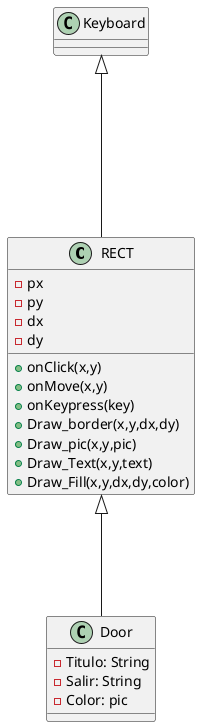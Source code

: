 @startuml
'https://plantuml.com/sequence-diagram

class RECT{
-px
-py
-dx
-dy
+onClick(x,y)
+onMove(x,y)
+onKeypress(key)
+Draw_border(x,y,dx,dy)
+Draw_pic(x,y,pic)
+Draw_Text(x,y,text)
+Draw_Fill(x,y,dx,dy,color)
}

class Door{
-Titulo: String
-Salir: String
-Color: pic
}

class Keyboard{

}

RECT <|--- Door
Keyboard<|---- RECT
@enduml
